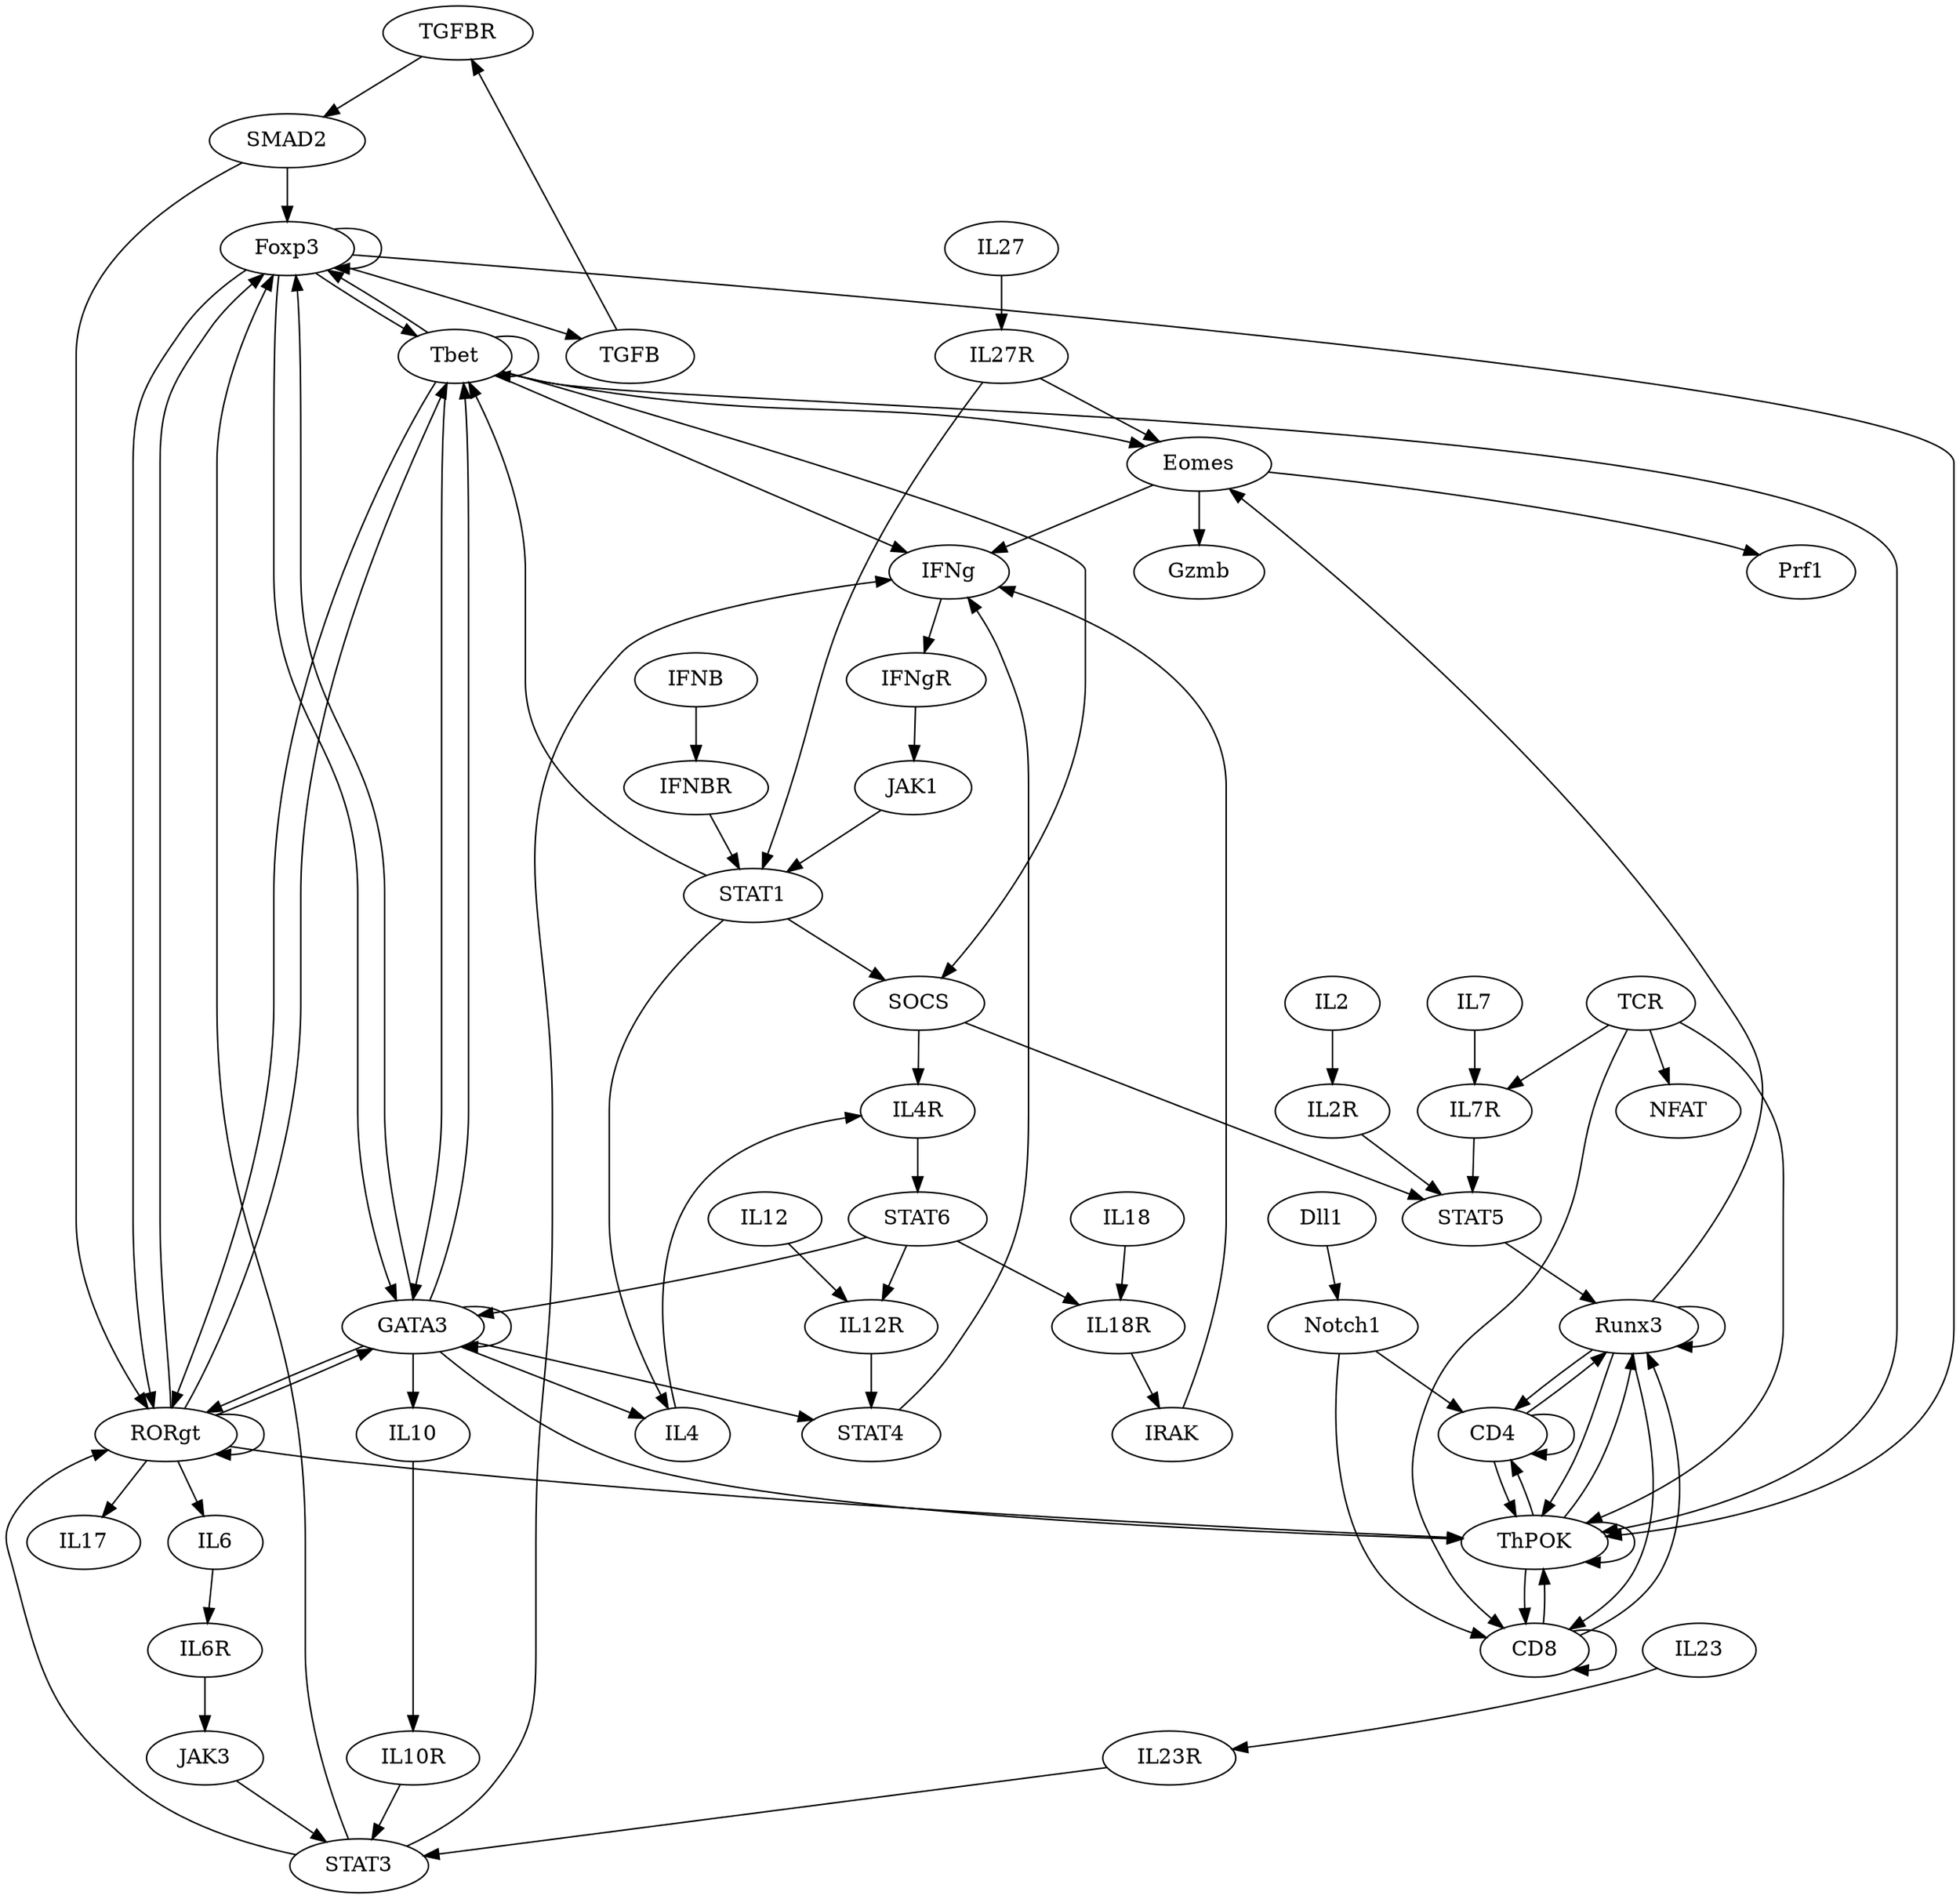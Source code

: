 digraph  {
" TGFBR " [equation="  ( TGFB ) "];
" Runx3 " [equation="  (  (  ( Runx3  ) && ! ( ThPOK  )  ) && ! ( CD4  )  )  || (  (  ( STAT5  ) && ! ( ThPOK  )  ) && ! ( CD4  )  )  || (  (  ( CD8  ) && ! ( ThPOK  )  ) && ! ( CD4  )  ) "];
" Tbet " [equation="  (  (  (  ( Tbet  ) && ! ( GATA3  )  ) && ! ( RORgt  )  ) && ! ( Foxp3  )  )  || (  (  (  ( STAT1  ) && ! ( GATA3  )  ) && ! ( RORgt  )  ) && ! ( Foxp3  )  ) "];
" IL2R " [equation="  ( IL2 ) "];
" Eomes " [equation="  ( Runx3 )  || ( Tbet )  || ( IL27R ) "];
" IFNBR " [equation="  ( IFNB ) "];
" IRAK " [equation="  ( IL18R ) "];
" IFNgR " [equation="  ( IFNg ) "];
" SMAD2 " [equation="  ( TGFBR ) "];
" STAT4 " [equation="  (  ( IL12R  ) && ! ( GATA3  )  ) "];
" GATA3 " [equation="  (  (  (  ( STAT6  ) && ! ( RORgt  )  ) && ! ( Foxp3  )  ) && ! ( Tbet  )  )  || (  (  (  ( GATA3  ) && ! ( RORgt  )  ) && ! ( Foxp3  )  ) && ! ( Tbet  )  ) "];
" IL4 " [equation="  (  ( GATA3  ) && ! ( STAT1  )  ) "];
" IL17 " [equation="  ( RORgt ) "];
" IL6R " [equation="  ( IL6 ) "];
" CD8 " [equation="  (  (  ( Runx3  ) && ! ( ThPOK  )  ) && ! ( TCR  )  )  || (  (  ( Notch1  ) && ! ( ThPOK  )  ) && ! ( TCR  )  )  || (  (  ( CD8  ) && ! ( ThPOK  )  ) && ! ( TCR  )  ) "];
" IL6 " [equation="  ( RORgt ) "];
" IL27R " [equation="  ( IL27 ) "];
" NFAT " [equation="  ( TCR ) "];
" IL10 " [equation="  ( GATA3 ) "];
" IL23R " [equation="  ( IL23 ) "];
" JAK3 " [equation="  ( IL6R ) "];
" TGFB " [equation="  ( Foxp3 ) "];
" JAK1 " [equation="  ( IFNgR ) "];
" SOCS " [equation="  ( Tbet )  || ( STAT1 ) "];
" IFNg " [equation="  (  ( STAT4  ) && ! ( STAT3  )  )  || (  ( IRAK  ) && ! ( STAT3  )  )  || (  ( Eomes  ) && ! ( STAT3  )  )  || (  ( Tbet  ) && ! ( STAT3  )  ) "];
" IL7R " [equation="  (  ( IL7  ) && ! ( TCR  )  ) "];
" IL12R " [equation="  (  ( IL12  ) && ! ( STAT6  )  ) "];
" STAT1 " [equation="  ( IFNBR )  || ( IL27R )  || ( JAK1 ) "];
" STAT5 " [equation="  (  ( IL7R  ) && ! ( SOCS  )  )  || (  ( IL2R  ) && ! ( SOCS  )  ) "];
" Foxp3 " [equation="  (  (  (  (  ( SMAD2  ) && ! ( STAT3  )  ) && ! ( Tbet  )  ) && ! ( GATA3  )  ) && ! ( RORgt  )  )  || (  (  (  (  ( Foxp3  ) && ! ( STAT3  )  ) && ! ( Tbet  )  ) && ! ( GATA3  )  ) && ! ( RORgt  )  ) "];
" IL18R " [equation="  (  ( IL18  ) && ! ( STAT6  )  ) "];
" STAT6 " [equation="  ( IL4R ) "];
" STAT3 " [equation="  ( JAK3 )  || ( IL23R )  || ( IL10R ) "];
" Notch1 " [equation="  ( Dll1 ) "];
" ThPOK " [equation="  (  (  ( ThPOK  ) && ! ( CD8  )  ) && ! ( Runx3  )  )  || (  (  ( CD4  ) && ! ( CD8  )  ) && ! ( Runx3  )  )  || (  (  ( TCR  ) && ! ( CD8  )  ) && ! ( Runx3  )  )  || (  (  ( RORgt  ) && ! ( CD8  )  ) && ! ( Runx3  )  )  || (  (  ( Tbet  ) && ! ( CD8  )  ) && ! ( Runx3  )  )  || (  (  ( GATA3  ) && ! ( CD8  )  ) && ! ( Runx3  )  )  || (  (  ( Foxp3  ) && ! ( CD8  )  ) && ! ( Runx3  )  ) "];
" Gzmb " [equation="  ( Eomes ) "];
" IL10R " [equation="  ( IL10 ) "];
" CD4 " [equation="  (  ( ThPOK  ) && ! ( Runx3  )  )  || (  ( Notch1  ) && ! ( Runx3  )  )  || (  ( CD4  ) && ! ( Runx3  )  ) "];
" RORgt " [equation="  (  (  (  ( SMAD2  ) && ! ( Tbet  )  ) && ! ( Foxp3  )  ) && ! ( GATA3  )  )  || (  (  (  ( RORgt  ) && ! ( Tbet  )  ) && ! ( Foxp3  )  ) && ! ( GATA3  )  )  || (  (  (  ( STAT3  ) && ! ( Tbet  )  ) && ! ( Foxp3  )  ) && ! ( GATA3  )  ) "];
" IL4R " [equation="  (  ( IL4  ) && ! ( SOCS  )  ) "];
" Prf1 " [equation="  ( Eomes ) "];
" IL2 ";
" IFNB ";
" TCR ";
" IL27 ";
" IL23 ";
" IL7 ";
" IL12 ";
" IL18 ";
" Dll1 ";
" TGFBR " -> " SMAD2 ";
" Runx3 " -> " Runx3 ";
" Runx3 " -> " Eomes ";
" Runx3 " -> " CD8 ";
" Runx3 " -> " ThPOK ";
" Runx3 " -> " CD4 ";
" Tbet " -> " Tbet ";
" Tbet " -> " Eomes ";
" Tbet " -> " GATA3 ";
" Tbet " -> " SOCS ";
" Tbet " -> " IFNg ";
" Tbet " -> " Foxp3 ";
" Tbet " -> " ThPOK ";
" Tbet " -> " RORgt ";
" IL2R " -> " STAT5 ";
" Eomes " -> " IFNg ";
" Eomes " -> " Gzmb ";
" Eomes " -> " Prf1 ";
" IFNBR " -> " STAT1 ";
" IRAK " -> " IFNg ";
" IFNgR " -> " JAK1 ";
" SMAD2 " -> " Foxp3 ";
" SMAD2 " -> " RORgt ";
" STAT4 " -> " IFNg ";
" GATA3 " -> " Tbet ";
" GATA3 " -> " STAT4 ";
" GATA3 " -> " GATA3 ";
" GATA3 " -> " IL4 ";
" GATA3 " -> " IL10 ";
" GATA3 " -> " Foxp3 ";
" GATA3 " -> " ThPOK ";
" GATA3 " -> " RORgt ";
" IL4 " -> " IL4R ";
" IL6R " -> " JAK3 ";
" CD8 " -> " Runx3 ";
" CD8 " -> " CD8 ";
" CD8 " -> " ThPOK ";
" IL6 " -> " IL6R ";
" IL27R " -> " Eomes ";
" IL27R " -> " STAT1 ";
" IL10 " -> " IL10R ";
" IL23R " -> " STAT3 ";
" JAK3 " -> " STAT3 ";
" TGFB " -> " TGFBR ";
" JAK1 " -> " STAT1 ";
" SOCS " -> " STAT5 ";
" SOCS " -> " IL4R ";
" IFNg " -> " IFNgR ";
" IL7R " -> " STAT5 ";
" IL12R " -> " STAT4 ";
" STAT1 " -> " Tbet ";
" STAT1 " -> " IL4 ";
" STAT1 " -> " SOCS ";
" STAT5 " -> " Runx3 ";
" Foxp3 " -> " Tbet ";
" Foxp3 " -> " GATA3 ";
" Foxp3 " -> " TGFB ";
" Foxp3 " -> " Foxp3 ";
" Foxp3 " -> " ThPOK ";
" Foxp3 " -> " RORgt ";
" IL18R " -> " IRAK ";
" STAT6 " -> " GATA3 ";
" STAT6 " -> " IL12R ";
" STAT6 " -> " IL18R ";
" STAT3 " -> " IFNg ";
" STAT3 " -> " Foxp3 ";
" STAT3 " -> " RORgt ";
" Notch1 " -> " CD8 ";
" Notch1 " -> " CD4 ";
" ThPOK " -> " Runx3 ";
" ThPOK " -> " CD8 ";
" ThPOK " -> " ThPOK ";
" ThPOK " -> " CD4 ";
" IL10R " -> " STAT3 ";
" CD4 " -> " Runx3 ";
" CD4 " -> " ThPOK ";
" CD4 " -> " CD4 ";
" RORgt " -> " Tbet ";
" RORgt " -> " GATA3 ";
" RORgt " -> " IL17 ";
" RORgt " -> " IL6 ";
" RORgt " -> " Foxp3 ";
" RORgt " -> " ThPOK ";
" RORgt " -> " RORgt ";
" IL4R " -> " STAT6 ";
" IL2 " -> " IL2R ";
" IFNB " -> " IFNBR ";
" TCR " -> " CD8 ";
" TCR " -> " NFAT ";
" TCR " -> " IL7R ";
" TCR " -> " ThPOK ";
" IL27 " -> " IL27R ";
" IL23 " -> " IL23R ";
" IL7 " -> " IL7R ";
" IL12 " -> " IL12R ";
" IL18 " -> " IL18R ";
" Dll1 " -> " Notch1 ";
}
